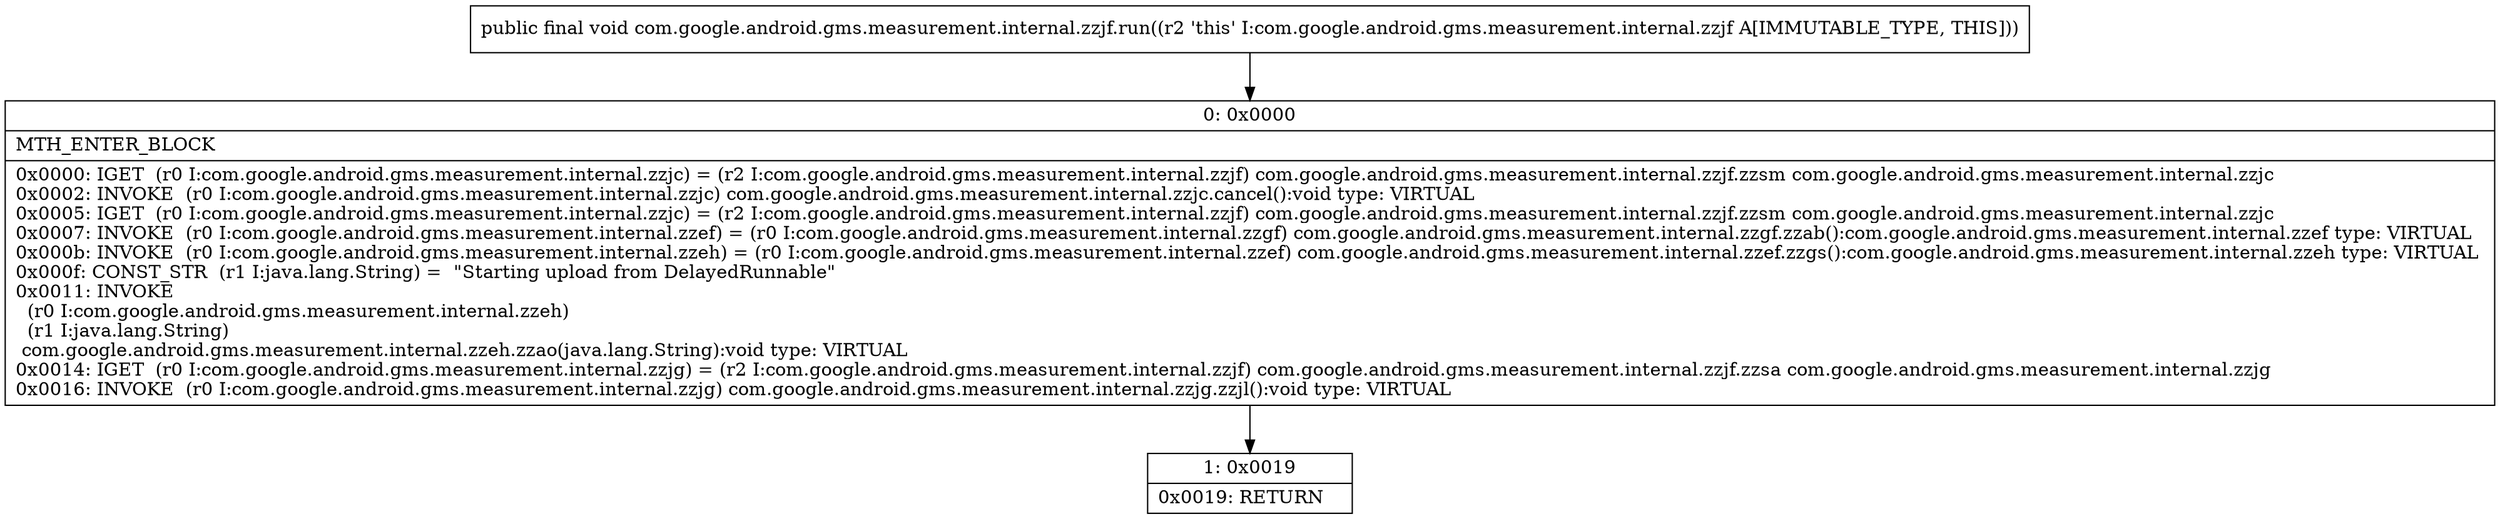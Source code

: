 digraph "CFG forcom.google.android.gms.measurement.internal.zzjf.run()V" {
Node_0 [shape=record,label="{0\:\ 0x0000|MTH_ENTER_BLOCK\l|0x0000: IGET  (r0 I:com.google.android.gms.measurement.internal.zzjc) = (r2 I:com.google.android.gms.measurement.internal.zzjf) com.google.android.gms.measurement.internal.zzjf.zzsm com.google.android.gms.measurement.internal.zzjc \l0x0002: INVOKE  (r0 I:com.google.android.gms.measurement.internal.zzjc) com.google.android.gms.measurement.internal.zzjc.cancel():void type: VIRTUAL \l0x0005: IGET  (r0 I:com.google.android.gms.measurement.internal.zzjc) = (r2 I:com.google.android.gms.measurement.internal.zzjf) com.google.android.gms.measurement.internal.zzjf.zzsm com.google.android.gms.measurement.internal.zzjc \l0x0007: INVOKE  (r0 I:com.google.android.gms.measurement.internal.zzef) = (r0 I:com.google.android.gms.measurement.internal.zzgf) com.google.android.gms.measurement.internal.zzgf.zzab():com.google.android.gms.measurement.internal.zzef type: VIRTUAL \l0x000b: INVOKE  (r0 I:com.google.android.gms.measurement.internal.zzeh) = (r0 I:com.google.android.gms.measurement.internal.zzef) com.google.android.gms.measurement.internal.zzef.zzgs():com.google.android.gms.measurement.internal.zzeh type: VIRTUAL \l0x000f: CONST_STR  (r1 I:java.lang.String) =  \"Starting upload from DelayedRunnable\" \l0x0011: INVOKE  \l  (r0 I:com.google.android.gms.measurement.internal.zzeh)\l  (r1 I:java.lang.String)\l com.google.android.gms.measurement.internal.zzeh.zzao(java.lang.String):void type: VIRTUAL \l0x0014: IGET  (r0 I:com.google.android.gms.measurement.internal.zzjg) = (r2 I:com.google.android.gms.measurement.internal.zzjf) com.google.android.gms.measurement.internal.zzjf.zzsa com.google.android.gms.measurement.internal.zzjg \l0x0016: INVOKE  (r0 I:com.google.android.gms.measurement.internal.zzjg) com.google.android.gms.measurement.internal.zzjg.zzjl():void type: VIRTUAL \l}"];
Node_1 [shape=record,label="{1\:\ 0x0019|0x0019: RETURN   \l}"];
MethodNode[shape=record,label="{public final void com.google.android.gms.measurement.internal.zzjf.run((r2 'this' I:com.google.android.gms.measurement.internal.zzjf A[IMMUTABLE_TYPE, THIS])) }"];
MethodNode -> Node_0;
Node_0 -> Node_1;
}

